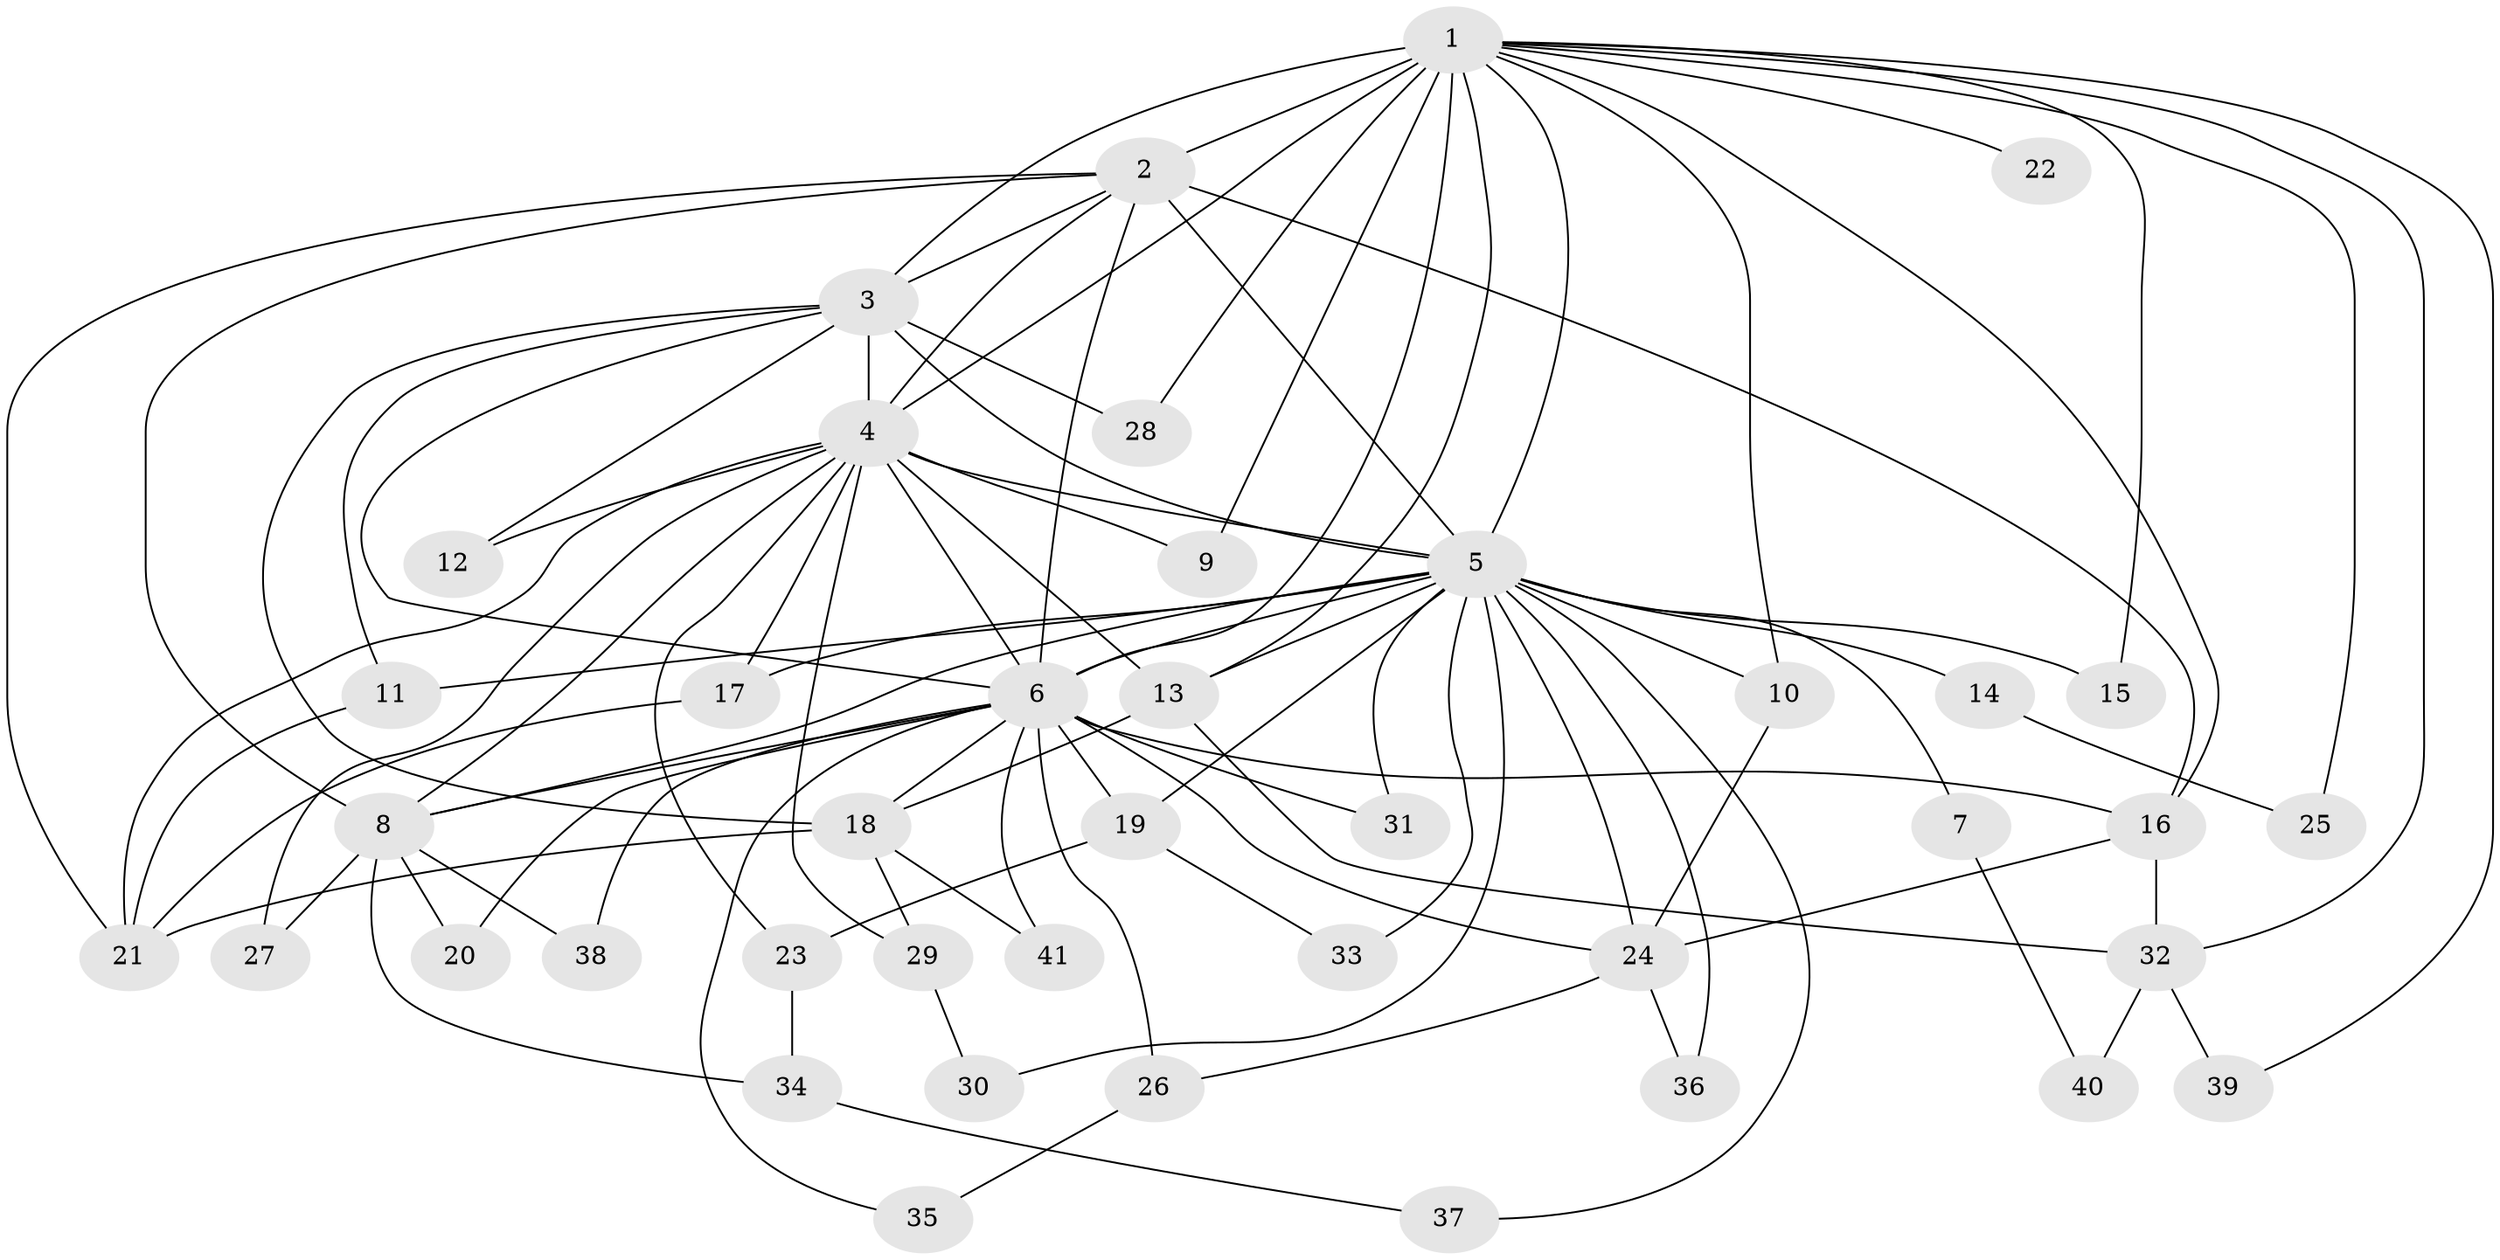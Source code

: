 // original degree distribution, {20: 0.012195121951219513, 24: 0.024390243902439025, 14: 0.024390243902439025, 22: 0.012195121951219513, 21: 0.012195121951219513, 12: 0.012195121951219513, 19: 0.012195121951219513, 13: 0.012195121951219513, 3: 0.21951219512195122, 8: 0.012195121951219513, 2: 0.524390243902439, 6: 0.012195121951219513, 5: 0.06097560975609756, 4: 0.04878048780487805}
// Generated by graph-tools (version 1.1) at 2025/35/03/09/25 02:35:08]
// undirected, 41 vertices, 93 edges
graph export_dot {
graph [start="1"]
  node [color=gray90,style=filled];
  1;
  2;
  3;
  4;
  5;
  6;
  7;
  8;
  9;
  10;
  11;
  12;
  13;
  14;
  15;
  16;
  17;
  18;
  19;
  20;
  21;
  22;
  23;
  24;
  25;
  26;
  27;
  28;
  29;
  30;
  31;
  32;
  33;
  34;
  35;
  36;
  37;
  38;
  39;
  40;
  41;
  1 -- 2 [weight=4.0];
  1 -- 3 [weight=3.0];
  1 -- 4 [weight=2.0];
  1 -- 5 [weight=5.0];
  1 -- 6 [weight=4.0];
  1 -- 9 [weight=1.0];
  1 -- 10 [weight=2.0];
  1 -- 13 [weight=1.0];
  1 -- 15 [weight=1.0];
  1 -- 16 [weight=1.0];
  1 -- 22 [weight=1.0];
  1 -- 25 [weight=1.0];
  1 -- 28 [weight=1.0];
  1 -- 32 [weight=1.0];
  1 -- 39 [weight=1.0];
  2 -- 3 [weight=2.0];
  2 -- 4 [weight=2.0];
  2 -- 5 [weight=17.0];
  2 -- 6 [weight=4.0];
  2 -- 8 [weight=1.0];
  2 -- 16 [weight=1.0];
  2 -- 21 [weight=1.0];
  3 -- 4 [weight=1.0];
  3 -- 5 [weight=2.0];
  3 -- 6 [weight=2.0];
  3 -- 11 [weight=1.0];
  3 -- 12 [weight=1.0];
  3 -- 18 [weight=1.0];
  3 -- 28 [weight=1.0];
  4 -- 5 [weight=4.0];
  4 -- 6 [weight=3.0];
  4 -- 8 [weight=1.0];
  4 -- 9 [weight=1.0];
  4 -- 12 [weight=2.0];
  4 -- 13 [weight=1.0];
  4 -- 17 [weight=1.0];
  4 -- 21 [weight=1.0];
  4 -- 23 [weight=1.0];
  4 -- 27 [weight=1.0];
  4 -- 29 [weight=1.0];
  5 -- 6 [weight=8.0];
  5 -- 7 [weight=1.0];
  5 -- 8 [weight=1.0];
  5 -- 10 [weight=7.0];
  5 -- 11 [weight=3.0];
  5 -- 13 [weight=1.0];
  5 -- 14 [weight=1.0];
  5 -- 15 [weight=1.0];
  5 -- 17 [weight=1.0];
  5 -- 19 [weight=1.0];
  5 -- 24 [weight=2.0];
  5 -- 30 [weight=1.0];
  5 -- 31 [weight=1.0];
  5 -- 33 [weight=1.0];
  5 -- 36 [weight=1.0];
  5 -- 37 [weight=1.0];
  6 -- 8 [weight=1.0];
  6 -- 16 [weight=1.0];
  6 -- 18 [weight=1.0];
  6 -- 19 [weight=1.0];
  6 -- 20 [weight=1.0];
  6 -- 24 [weight=1.0];
  6 -- 26 [weight=1.0];
  6 -- 31 [weight=1.0];
  6 -- 35 [weight=1.0];
  6 -- 38 [weight=1.0];
  6 -- 41 [weight=1.0];
  7 -- 40 [weight=1.0];
  8 -- 20 [weight=1.0];
  8 -- 27 [weight=1.0];
  8 -- 34 [weight=1.0];
  8 -- 38 [weight=1.0];
  10 -- 24 [weight=1.0];
  11 -- 21 [weight=1.0];
  13 -- 18 [weight=1.0];
  13 -- 32 [weight=1.0];
  14 -- 25 [weight=1.0];
  16 -- 24 [weight=1.0];
  16 -- 32 [weight=1.0];
  17 -- 21 [weight=1.0];
  18 -- 21 [weight=1.0];
  18 -- 29 [weight=1.0];
  18 -- 41 [weight=1.0];
  19 -- 23 [weight=1.0];
  19 -- 33 [weight=1.0];
  23 -- 34 [weight=1.0];
  24 -- 26 [weight=1.0];
  24 -- 36 [weight=1.0];
  26 -- 35 [weight=1.0];
  29 -- 30 [weight=1.0];
  32 -- 39 [weight=1.0];
  32 -- 40 [weight=1.0];
  34 -- 37 [weight=1.0];
}
